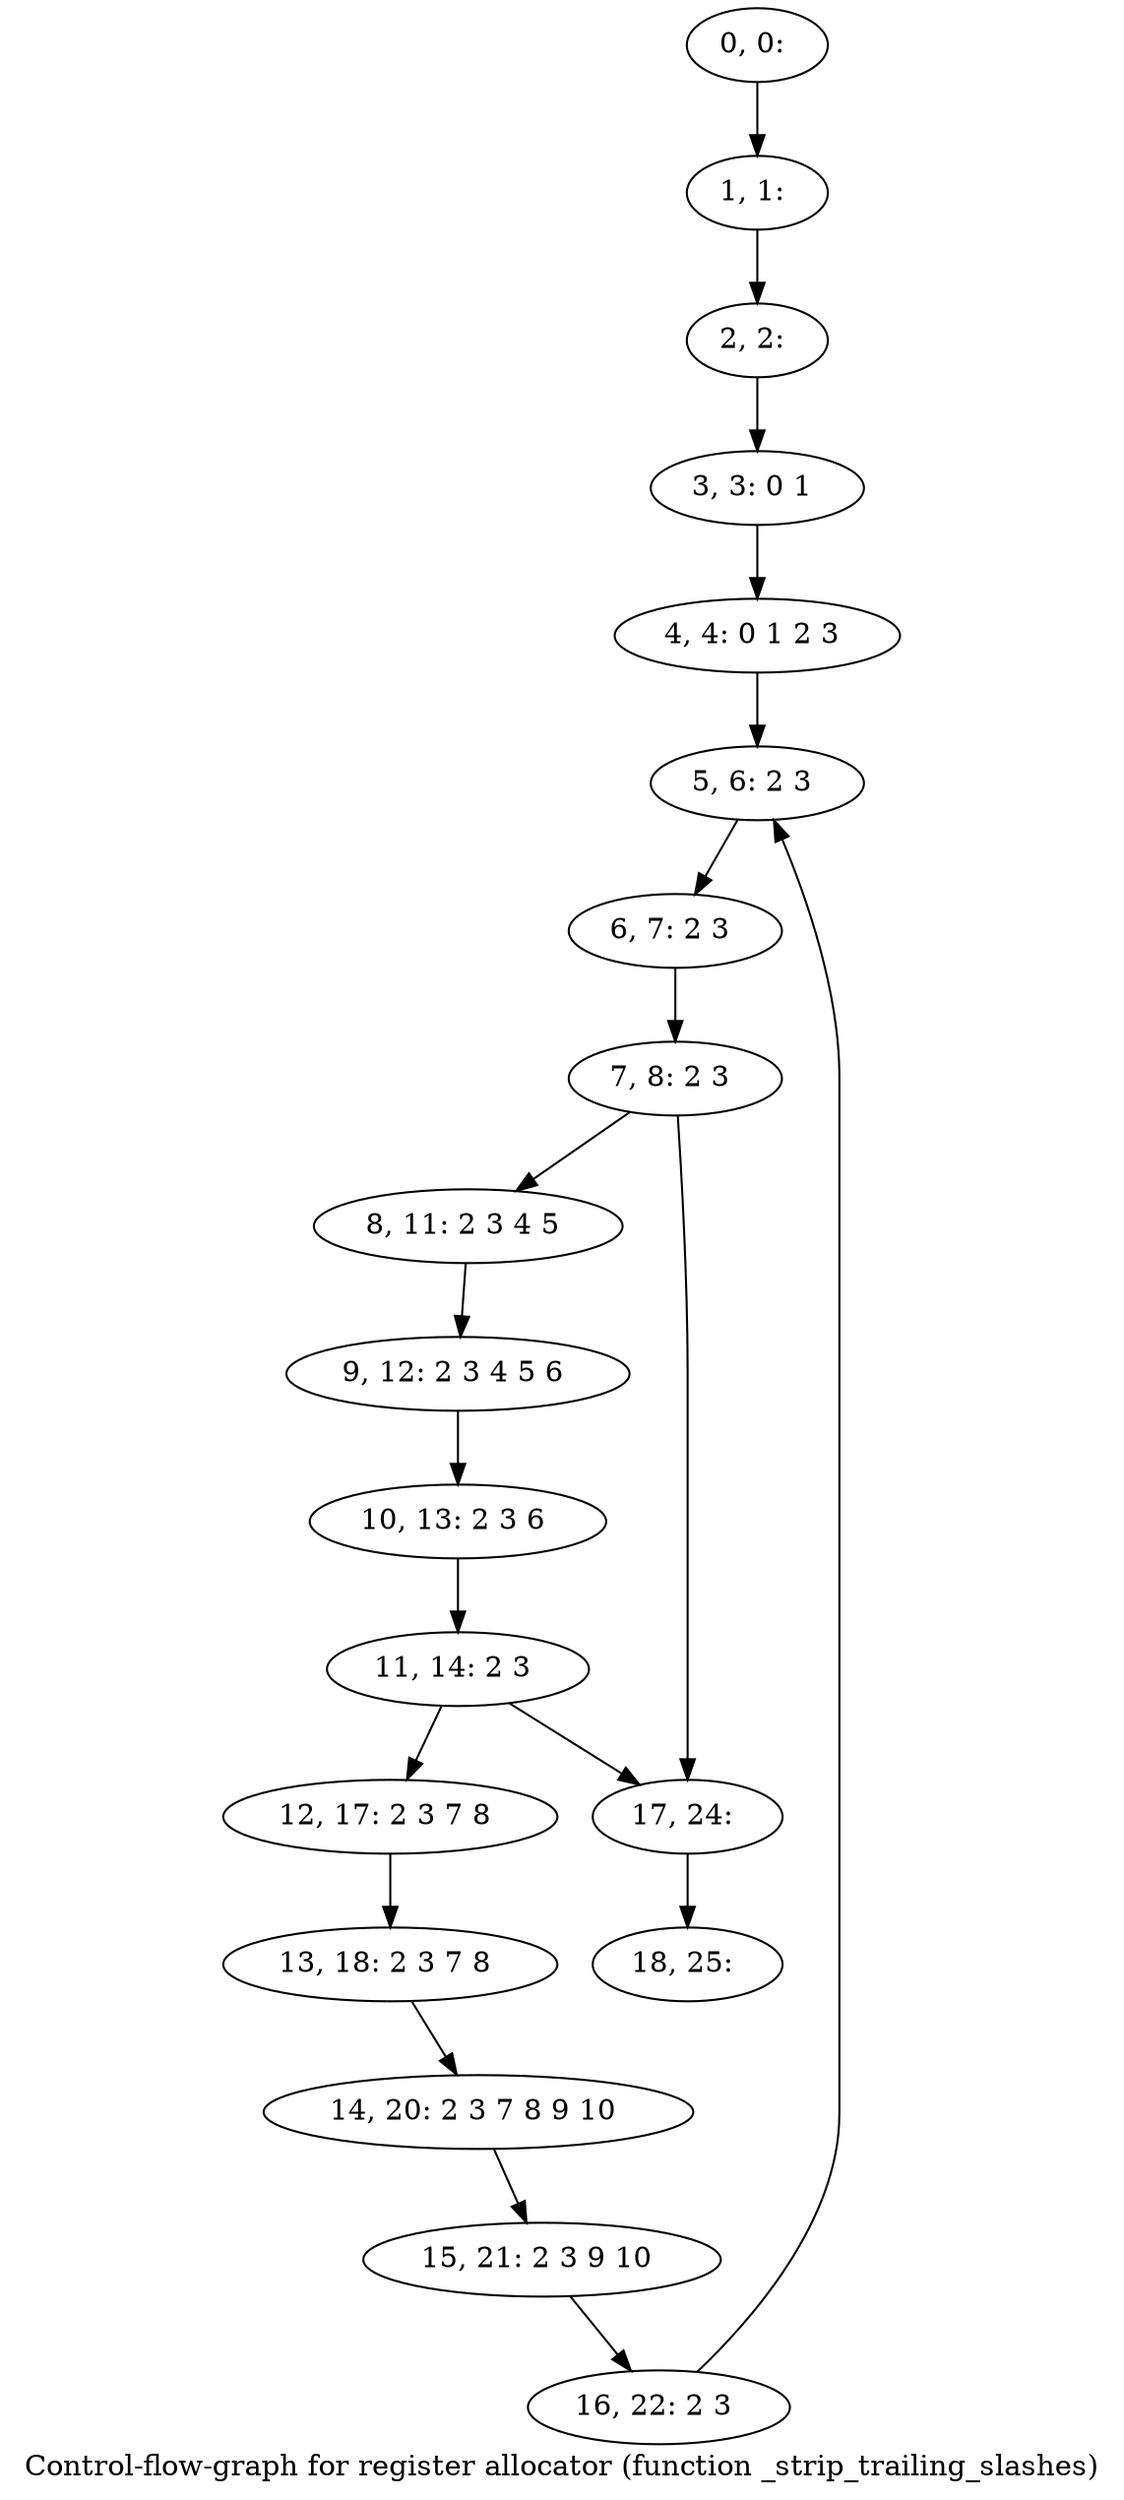digraph G {
graph [label="Control-flow-graph for register allocator (function _strip_trailing_slashes)"]
0[label="0, 0: "];
1[label="1, 1: "];
2[label="2, 2: "];
3[label="3, 3: 0 1 "];
4[label="4, 4: 0 1 2 3 "];
5[label="5, 6: 2 3 "];
6[label="6, 7: 2 3 "];
7[label="7, 8: 2 3 "];
8[label="8, 11: 2 3 4 5 "];
9[label="9, 12: 2 3 4 5 6 "];
10[label="10, 13: 2 3 6 "];
11[label="11, 14: 2 3 "];
12[label="12, 17: 2 3 7 8 "];
13[label="13, 18: 2 3 7 8 "];
14[label="14, 20: 2 3 7 8 9 10 "];
15[label="15, 21: 2 3 9 10 "];
16[label="16, 22: 2 3 "];
17[label="17, 24: "];
18[label="18, 25: "];
0->1 ;
1->2 ;
2->3 ;
3->4 ;
4->5 ;
5->6 ;
6->7 ;
7->8 ;
7->17 ;
8->9 ;
9->10 ;
10->11 ;
11->12 ;
11->17 ;
12->13 ;
13->14 ;
14->15 ;
15->16 ;
16->5 ;
17->18 ;
}

